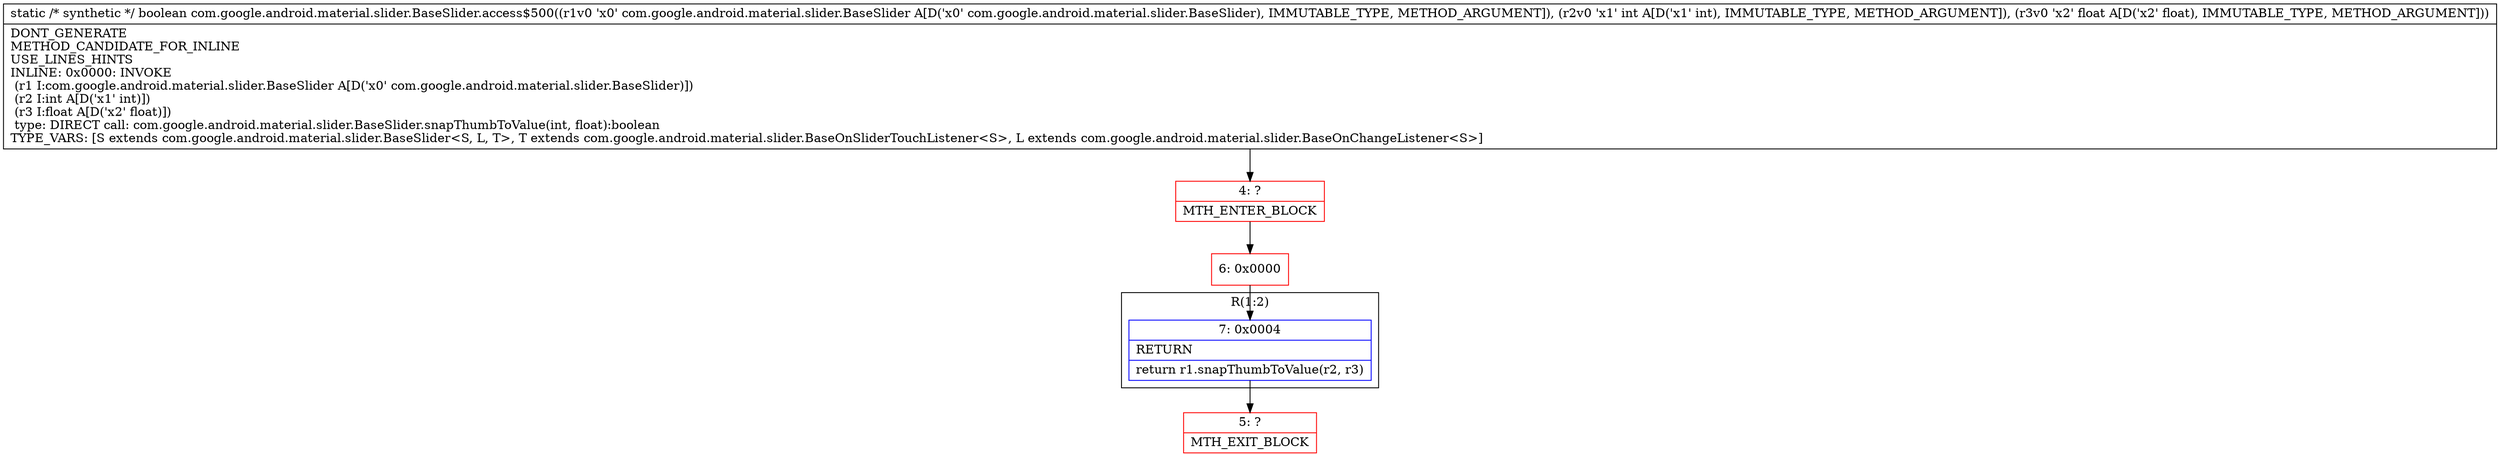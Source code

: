 digraph "CFG forcom.google.android.material.slider.BaseSlider.access$500(Lcom\/google\/android\/material\/slider\/BaseSlider;IF)Z" {
subgraph cluster_Region_32182857 {
label = "R(1:2)";
node [shape=record,color=blue];
Node_7 [shape=record,label="{7\:\ 0x0004|RETURN\l|return r1.snapThumbToValue(r2, r3)\l}"];
}
Node_4 [shape=record,color=red,label="{4\:\ ?|MTH_ENTER_BLOCK\l}"];
Node_6 [shape=record,color=red,label="{6\:\ 0x0000}"];
Node_5 [shape=record,color=red,label="{5\:\ ?|MTH_EXIT_BLOCK\l}"];
MethodNode[shape=record,label="{static \/* synthetic *\/ boolean com.google.android.material.slider.BaseSlider.access$500((r1v0 'x0' com.google.android.material.slider.BaseSlider A[D('x0' com.google.android.material.slider.BaseSlider), IMMUTABLE_TYPE, METHOD_ARGUMENT]), (r2v0 'x1' int A[D('x1' int), IMMUTABLE_TYPE, METHOD_ARGUMENT]), (r3v0 'x2' float A[D('x2' float), IMMUTABLE_TYPE, METHOD_ARGUMENT]))  | DONT_GENERATE\lMETHOD_CANDIDATE_FOR_INLINE\lUSE_LINES_HINTS\lINLINE: 0x0000: INVOKE  \l  (r1 I:com.google.android.material.slider.BaseSlider A[D('x0' com.google.android.material.slider.BaseSlider)])\l  (r2 I:int A[D('x1' int)])\l  (r3 I:float A[D('x2' float)])\l type: DIRECT call: com.google.android.material.slider.BaseSlider.snapThumbToValue(int, float):boolean\lTYPE_VARS: [S extends com.google.android.material.slider.BaseSlider\<S, L, T\>, T extends com.google.android.material.slider.BaseOnSliderTouchListener\<S\>, L extends com.google.android.material.slider.BaseOnChangeListener\<S\>]\l}"];
MethodNode -> Node_4;Node_7 -> Node_5;
Node_4 -> Node_6;
Node_6 -> Node_7;
}

